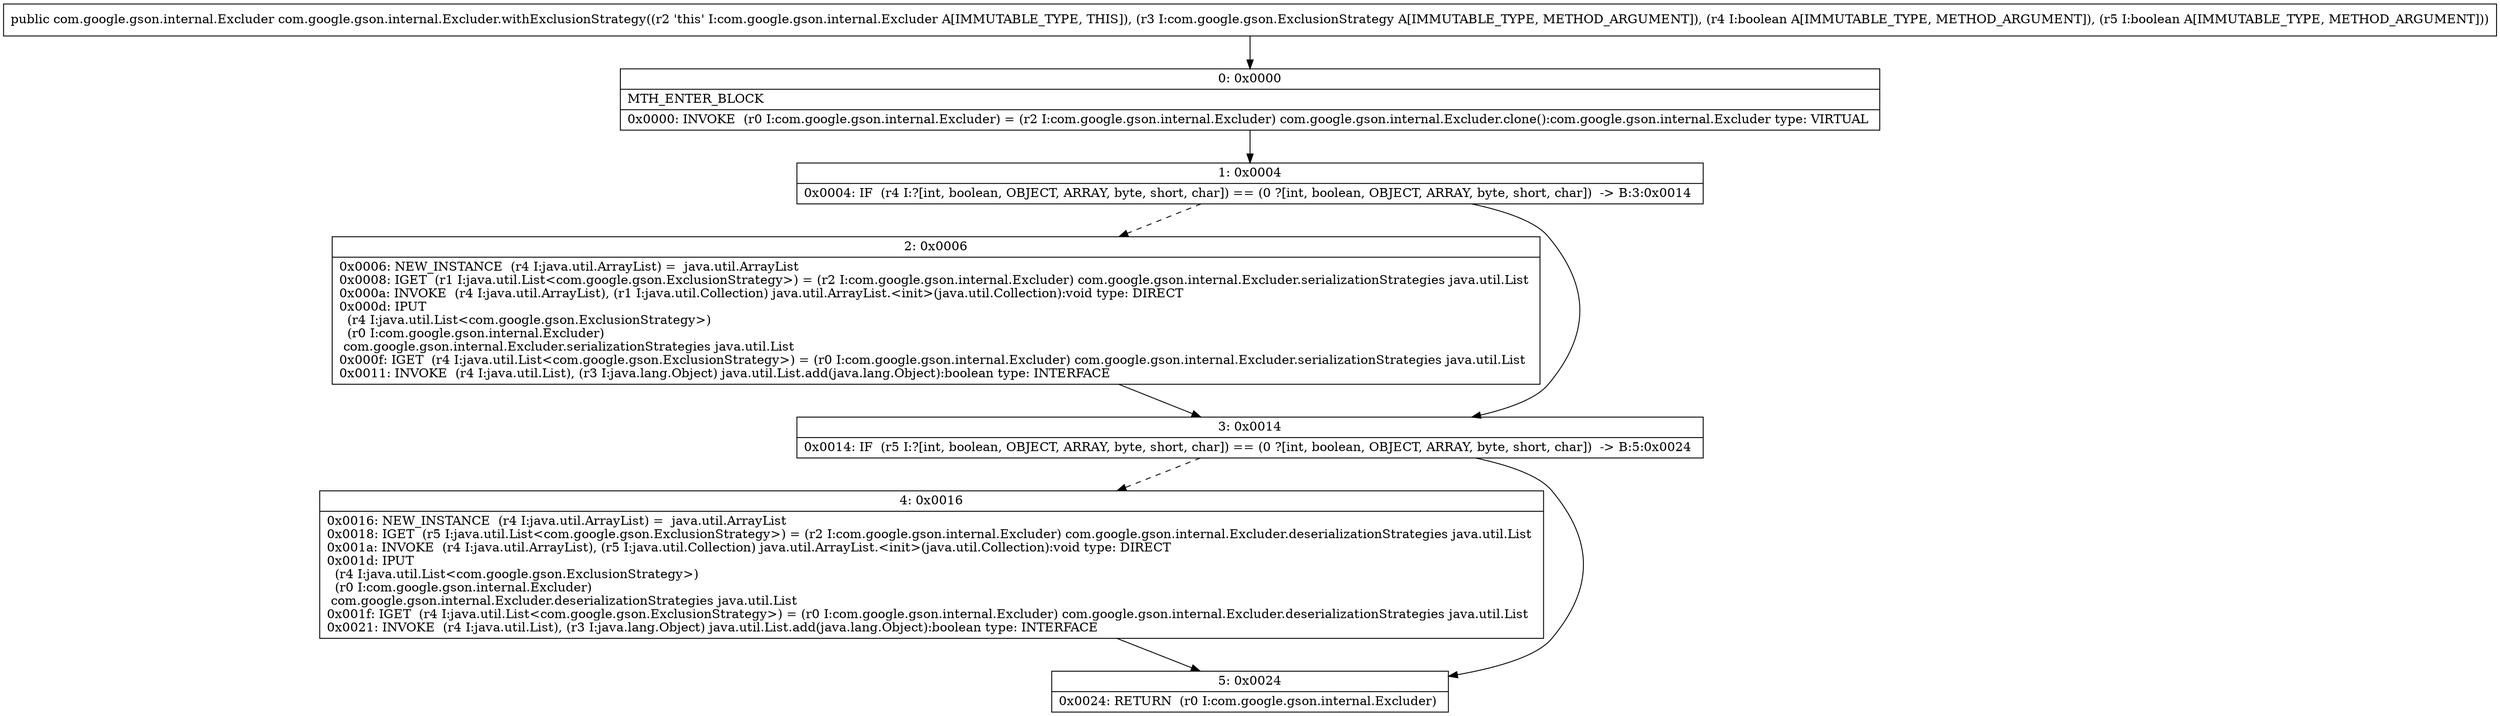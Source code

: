 digraph "CFG forcom.google.gson.internal.Excluder.withExclusionStrategy(Lcom\/google\/gson\/ExclusionStrategy;ZZ)Lcom\/google\/gson\/internal\/Excluder;" {
Node_0 [shape=record,label="{0\:\ 0x0000|MTH_ENTER_BLOCK\l|0x0000: INVOKE  (r0 I:com.google.gson.internal.Excluder) = (r2 I:com.google.gson.internal.Excluder) com.google.gson.internal.Excluder.clone():com.google.gson.internal.Excluder type: VIRTUAL \l}"];
Node_1 [shape=record,label="{1\:\ 0x0004|0x0004: IF  (r4 I:?[int, boolean, OBJECT, ARRAY, byte, short, char]) == (0 ?[int, boolean, OBJECT, ARRAY, byte, short, char])  \-\> B:3:0x0014 \l}"];
Node_2 [shape=record,label="{2\:\ 0x0006|0x0006: NEW_INSTANCE  (r4 I:java.util.ArrayList) =  java.util.ArrayList \l0x0008: IGET  (r1 I:java.util.List\<com.google.gson.ExclusionStrategy\>) = (r2 I:com.google.gson.internal.Excluder) com.google.gson.internal.Excluder.serializationStrategies java.util.List \l0x000a: INVOKE  (r4 I:java.util.ArrayList), (r1 I:java.util.Collection) java.util.ArrayList.\<init\>(java.util.Collection):void type: DIRECT \l0x000d: IPUT  \l  (r4 I:java.util.List\<com.google.gson.ExclusionStrategy\>)\l  (r0 I:com.google.gson.internal.Excluder)\l com.google.gson.internal.Excluder.serializationStrategies java.util.List \l0x000f: IGET  (r4 I:java.util.List\<com.google.gson.ExclusionStrategy\>) = (r0 I:com.google.gson.internal.Excluder) com.google.gson.internal.Excluder.serializationStrategies java.util.List \l0x0011: INVOKE  (r4 I:java.util.List), (r3 I:java.lang.Object) java.util.List.add(java.lang.Object):boolean type: INTERFACE \l}"];
Node_3 [shape=record,label="{3\:\ 0x0014|0x0014: IF  (r5 I:?[int, boolean, OBJECT, ARRAY, byte, short, char]) == (0 ?[int, boolean, OBJECT, ARRAY, byte, short, char])  \-\> B:5:0x0024 \l}"];
Node_4 [shape=record,label="{4\:\ 0x0016|0x0016: NEW_INSTANCE  (r4 I:java.util.ArrayList) =  java.util.ArrayList \l0x0018: IGET  (r5 I:java.util.List\<com.google.gson.ExclusionStrategy\>) = (r2 I:com.google.gson.internal.Excluder) com.google.gson.internal.Excluder.deserializationStrategies java.util.List \l0x001a: INVOKE  (r4 I:java.util.ArrayList), (r5 I:java.util.Collection) java.util.ArrayList.\<init\>(java.util.Collection):void type: DIRECT \l0x001d: IPUT  \l  (r4 I:java.util.List\<com.google.gson.ExclusionStrategy\>)\l  (r0 I:com.google.gson.internal.Excluder)\l com.google.gson.internal.Excluder.deserializationStrategies java.util.List \l0x001f: IGET  (r4 I:java.util.List\<com.google.gson.ExclusionStrategy\>) = (r0 I:com.google.gson.internal.Excluder) com.google.gson.internal.Excluder.deserializationStrategies java.util.List \l0x0021: INVOKE  (r4 I:java.util.List), (r3 I:java.lang.Object) java.util.List.add(java.lang.Object):boolean type: INTERFACE \l}"];
Node_5 [shape=record,label="{5\:\ 0x0024|0x0024: RETURN  (r0 I:com.google.gson.internal.Excluder) \l}"];
MethodNode[shape=record,label="{public com.google.gson.internal.Excluder com.google.gson.internal.Excluder.withExclusionStrategy((r2 'this' I:com.google.gson.internal.Excluder A[IMMUTABLE_TYPE, THIS]), (r3 I:com.google.gson.ExclusionStrategy A[IMMUTABLE_TYPE, METHOD_ARGUMENT]), (r4 I:boolean A[IMMUTABLE_TYPE, METHOD_ARGUMENT]), (r5 I:boolean A[IMMUTABLE_TYPE, METHOD_ARGUMENT])) }"];
MethodNode -> Node_0;
Node_0 -> Node_1;
Node_1 -> Node_2[style=dashed];
Node_1 -> Node_3;
Node_2 -> Node_3;
Node_3 -> Node_4[style=dashed];
Node_3 -> Node_5;
Node_4 -> Node_5;
}

